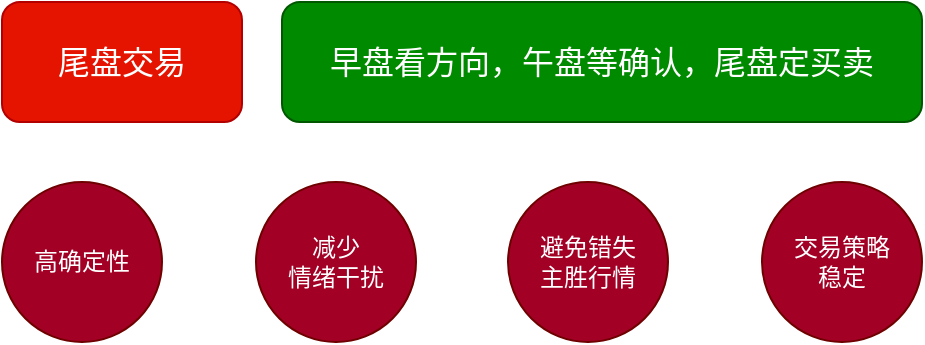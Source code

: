 <mxfile>
    <diagram id="rLTvBfNBt09FohkKZ1Nm" name="第 1 页">
        <mxGraphModel dx="550" dy="491" grid="0" gridSize="10" guides="1" tooltips="1" connect="1" arrows="1" fold="1" page="1" pageScale="1" pageWidth="827" pageHeight="1169" math="0" shadow="0">
            <root>
                <mxCell id="0"/>
                <mxCell id="1" parent="0"/>
                <mxCell id="2" value="尾盘交易" style="rounded=1;whiteSpace=wrap;html=1;fillColor=#e51400;fontColor=#ffffff;strokeColor=#B20000;fontSize=16;" vertex="1" parent="1">
                    <mxGeometry x="90" y="170" width="120" height="60" as="geometry"/>
                </mxCell>
                <mxCell id="3" value="早盘看方向，午盘等确认，尾盘定买卖" style="rounded=1;whiteSpace=wrap;html=1;fillColor=#008a00;fontColor=#ffffff;strokeColor=#005700;fontSize=16;" vertex="1" parent="1">
                    <mxGeometry x="230" y="170" width="320" height="60" as="geometry"/>
                </mxCell>
                <mxCell id="4" value="高确定性" style="ellipse;whiteSpace=wrap;html=1;aspect=fixed;fillColor=#a20025;fontColor=#ffffff;strokeColor=#6F0000;" vertex="1" parent="1">
                    <mxGeometry x="90" y="260" width="80" height="80" as="geometry"/>
                </mxCell>
                <mxCell id="5" value="减少&lt;br&gt;情绪干扰" style="ellipse;whiteSpace=wrap;html=1;aspect=fixed;fillColor=#a20025;fontColor=#ffffff;strokeColor=#6F0000;" vertex="1" parent="1">
                    <mxGeometry x="217" y="260" width="80" height="80" as="geometry"/>
                </mxCell>
                <mxCell id="6" value="避免错失&lt;br&gt;主胜行情" style="ellipse;whiteSpace=wrap;html=1;aspect=fixed;fillColor=#a20025;fontColor=#ffffff;strokeColor=#6F0000;" vertex="1" parent="1">
                    <mxGeometry x="343" y="260" width="80" height="80" as="geometry"/>
                </mxCell>
                <mxCell id="7" value="交易策略&lt;br&gt;稳定" style="ellipse;whiteSpace=wrap;html=1;aspect=fixed;fillColor=#a20025;fontColor=#ffffff;strokeColor=#6F0000;" vertex="1" parent="1">
                    <mxGeometry x="470" y="260" width="80" height="80" as="geometry"/>
                </mxCell>
            </root>
        </mxGraphModel>
    </diagram>
</mxfile>